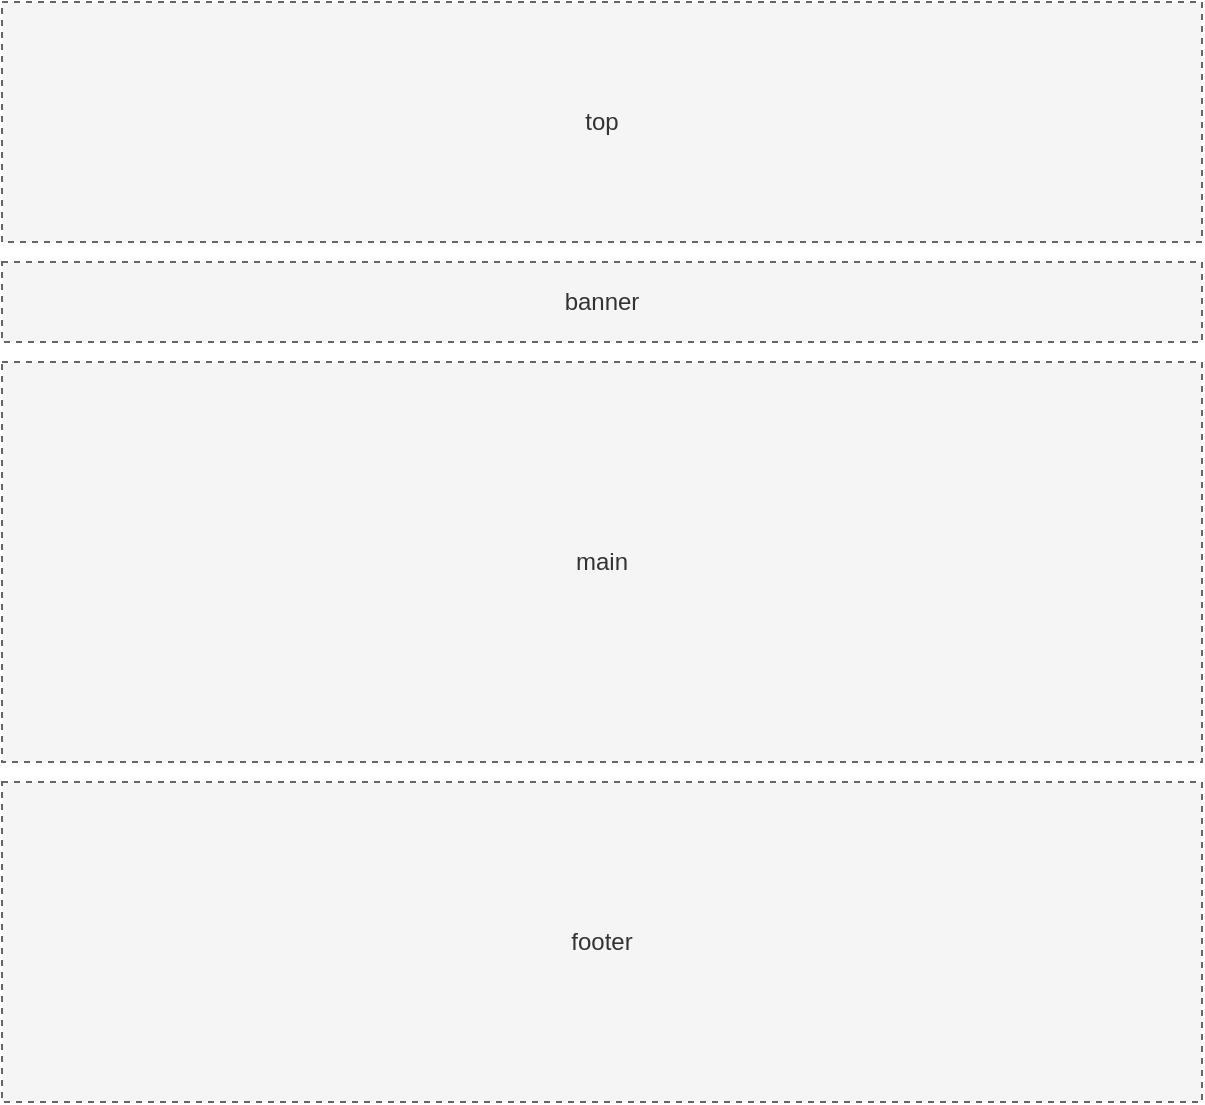 <mxfile version="20.8.5" type="github"><diagram id="gcG0xq8hqfvqNjJOnHGz" name="第 1 页"><mxGraphModel dx="1387" dy="834" grid="1" gridSize="10" guides="1" tooltips="1" connect="1" arrows="1" fold="1" page="1" pageScale="1" pageWidth="827" pageHeight="1169" math="0" shadow="0"><root><mxCell id="0"/><mxCell id="1" parent="0"/><mxCell id="2" value="top" style="rounded=0;whiteSpace=wrap;html=1;dashed=1;fillColor=#f5f5f5;fontColor=#333333;strokeColor=#666666;" parent="1" vertex="1"><mxGeometry x="120" y="80" width="600" height="120" as="geometry"/></mxCell><mxCell id="3" value="banner" style="rounded=0;whiteSpace=wrap;html=1;dashed=1;fillColor=#f5f5f5;fontColor=#333333;strokeColor=#666666;" parent="1" vertex="1"><mxGeometry x="120" y="210" width="600" height="40" as="geometry"/></mxCell><mxCell id="4" value="main" style="rounded=0;whiteSpace=wrap;html=1;dashed=1;fillColor=#f5f5f5;fontColor=#333333;strokeColor=#666666;" parent="1" vertex="1"><mxGeometry x="120" y="260" width="600" height="200" as="geometry"/></mxCell><mxCell id="5" value="footer" style="rounded=0;whiteSpace=wrap;html=1;dashed=1;fillColor=#f5f5f5;fontColor=#333333;strokeColor=#666666;" parent="1" vertex="1"><mxGeometry x="120" y="470" width="600" height="160" as="geometry"/></mxCell></root></mxGraphModel></diagram></mxfile>
